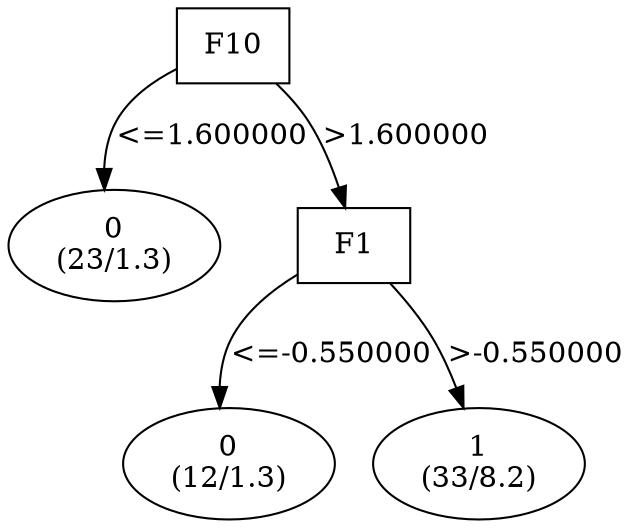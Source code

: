 digraph YaDT {
n0 [ shape=box, label="F10\n"]
n0 -> n1 [label="<=1.600000"]
n1 [ shape=ellipse, label="0\n(23/1.3)"]
n0 -> n2 [label=">1.600000"]
n2 [ shape=box, label="F1\n"]
n2 -> n3 [label="<=-0.550000"]
n3 [ shape=ellipse, label="0\n(12/1.3)"]
n2 -> n4 [label=">-0.550000"]
n4 [ shape=ellipse, label="1\n(33/8.2)"]
}
